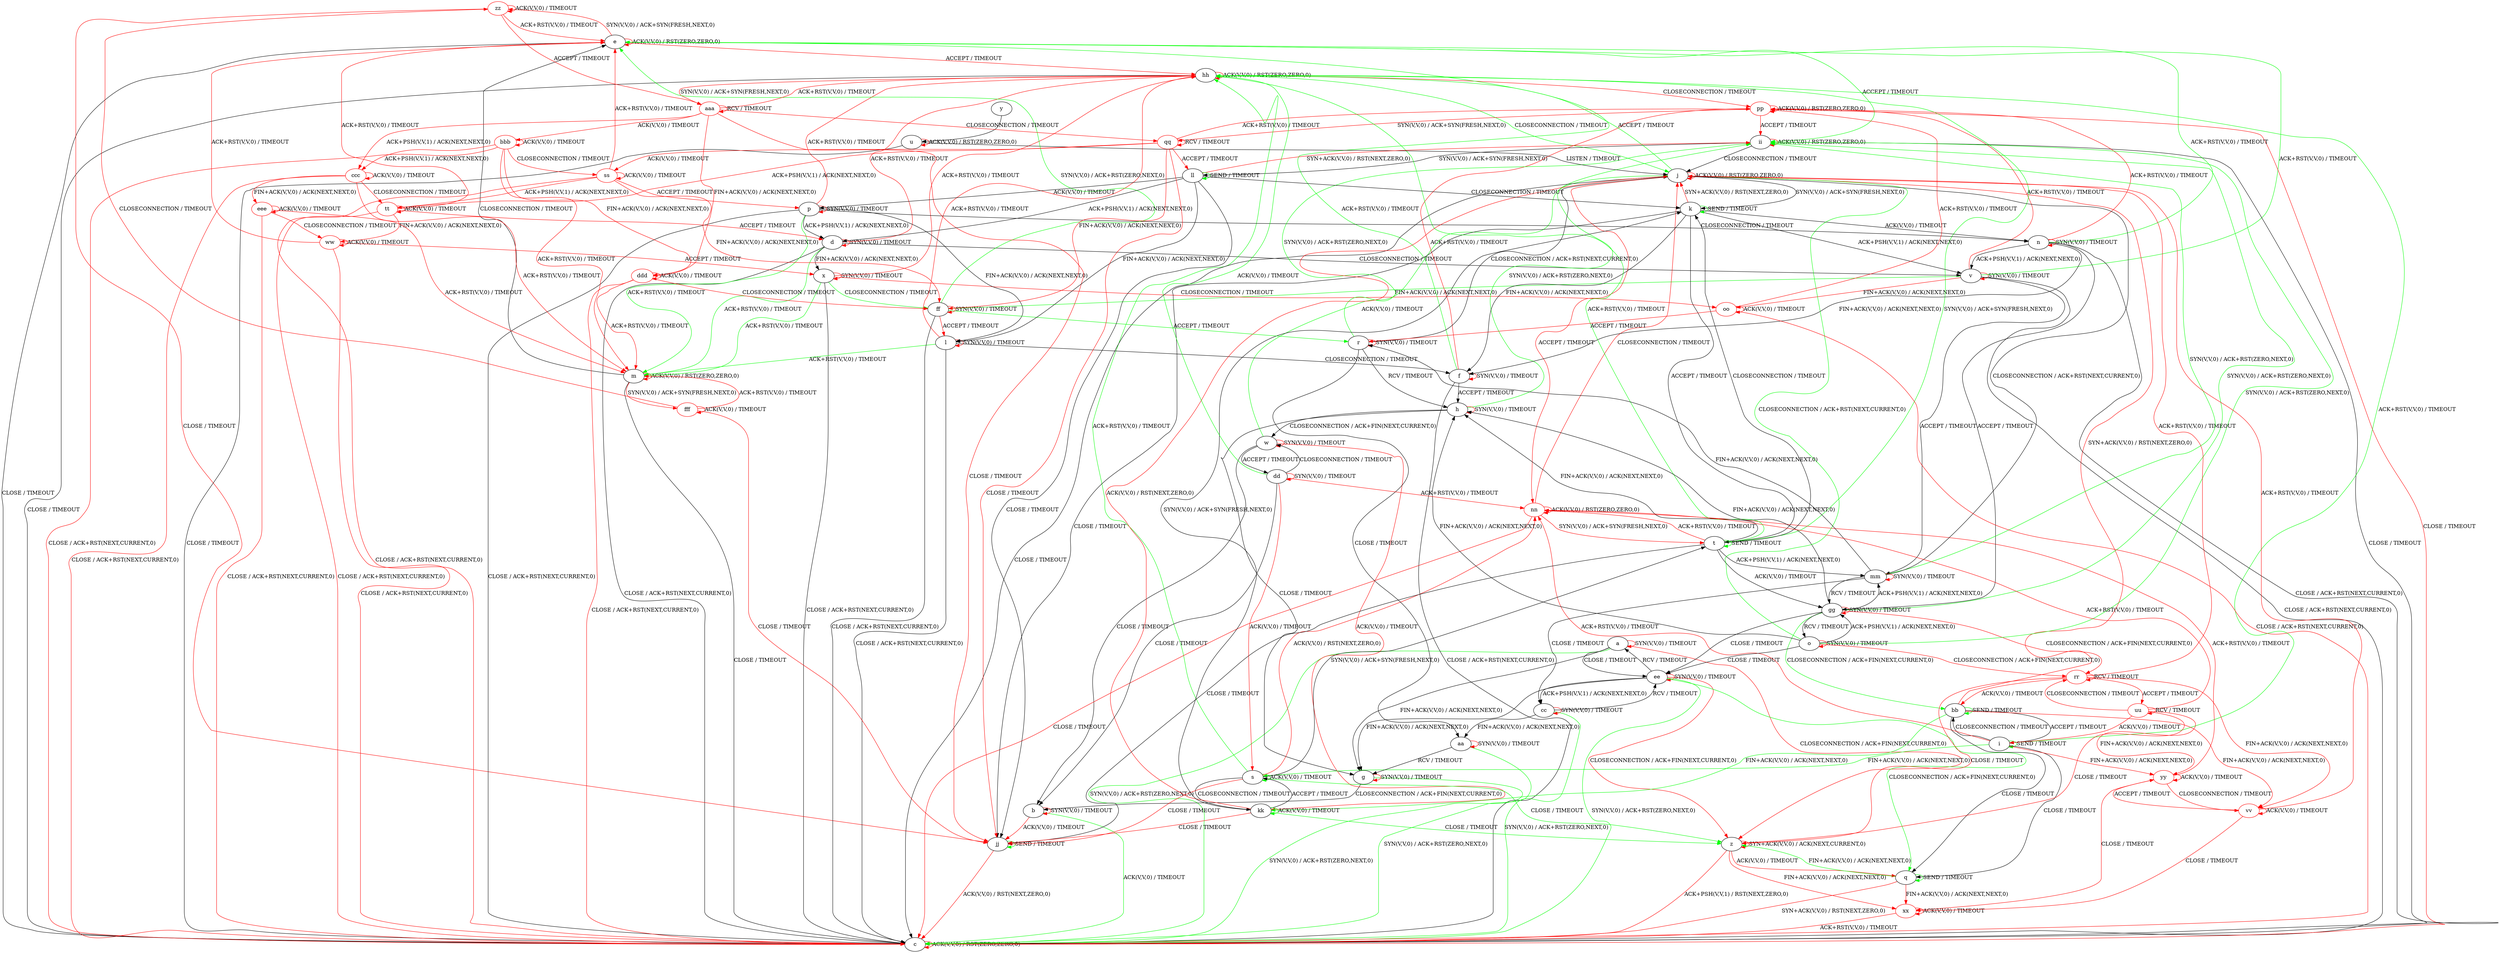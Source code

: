 digraph "" {
	graph ["Incoming time"=9.285771608352661,
		"Outgoing time"=11.085662841796875,
		Output="{'States': 58, 'Transitions': 871, 'Filename': '../results/tcp/TCP_Linux_Server-TCP_Windows8_Server-yices-3.dot'}",
		Reference="{'States': 58, 'Transitions': 685, 'Filename': '../subjects/tcp/TCP_Linux_Server.dot'}",
		Solver=yices,
		Updated="{'States': 39, 'Transitions': 495, 'Filename': '../subjects/tcp/TCP_Windows8_Server.dot'}",
		"f-measure"=0.5237288135593221,
		precision=0.6242424242424243,
		recall=0.4510948905109489
	];
	a -> a [key=0,
	color=red,
	label="SYN(V,V,0) / TIMEOUT"];
a -> c [key=0,
color=green,
label="SYN(V,V,0) / ACK+RST(ZERO,NEXT,0)"];
a -> g [key=0,
label="FIN+ACK(V,V,0) / ACK(NEXT,NEXT,0)"];
a -> z [key=0,
color=red,
label="CLOSECONNECTION / ACK+FIN(NEXT,CURRENT,0)"];
a -> ee [key=0,
label="CLOSE / TIMEOUT"];
b -> b [key=0,
color=red,
label="SYN(V,V,0) / TIMEOUT"];
b -> c [key=0,
color=green,
label="ACK(V,V,0) / TIMEOUT"];
b -> jj [key=0,
color=red,
label="ACK(V,V,0) / TIMEOUT"];
c -> c [key=0,
color=red,
label="ACK(V,V,0) / RST(ZERO,ZERO,0)"];
d -> c [key=0,
label="CLOSE / ACK+RST(NEXT,CURRENT,0)"];
d -> d [key=0,
color=red,
label="SYN(V,V,0) / TIMEOUT"];
d -> m [key=0,
color=green,
label="ACK+RST(V,V,0) / TIMEOUT"];
d -> v [key=0,
label="CLOSECONNECTION / TIMEOUT"];
d -> x [key=0,
label="FIN+ACK(V,V,0) / ACK(NEXT,NEXT,0)"];
d -> hh [key=0,
color=red,
label="ACK+RST(V,V,0) / TIMEOUT"];
e -> c [key=0,
label="CLOSE / TIMEOUT"];
e -> e [key=0,
color=red,
label="ACK(V,V,0) / RST(ZERO,ZERO,0)"];
e -> hh [key=0,
color=red,
label="ACCEPT / TIMEOUT"];
e -> ii [key=0,
color=green,
label="ACCEPT / TIMEOUT"];
zz [color=red];
e -> zz [key=0,
color=red,
label="SYN(V,V,0) / ACK+SYN(FRESH,NEXT,0)"];
f -> c [key=0,
label="CLOSE / ACK+RST(NEXT,CURRENT,0)"];
f -> e [key=0,
color=green,
label="ACK+RST(V,V,0) / TIMEOUT"];
f -> f [key=0,
color=red,
label="SYN(V,V,0) / TIMEOUT"];
f -> h [key=0,
label="ACCEPT / TIMEOUT"];
pp [color=red];
f -> pp [key=0,
color=red,
label="ACK+RST(V,V,0) / TIMEOUT"];
g -> b [key=0,
label="CLOSECONNECTION / ACK+FIN(NEXT,CURRENT,0)"];
g -> c [key=0,
color=green,
label="SYN(V,V,0) / ACK+RST(ZERO,NEXT,0)"];
g -> g [key=0,
color=red,
label="SYN(V,V,0) / TIMEOUT"];
h -> g [key=0,
label="CLOSE / TIMEOUT"];
h -> h [key=0,
color=red,
label="SYN(V,V,0) / TIMEOUT"];
h -> w [key=0,
label="CLOSECONNECTION / ACK+FIN(NEXT,CURRENT,0)"];
h -> ii [key=0,
color=green,
label="SYN(V,V,0) / ACK+RST(ZERO,NEXT,0)"];
i -> i [key=0,
color=green,
label="SEND / TIMEOUT"];
i -> q [key=0,
label="CLOSE / TIMEOUT"];
i -> s [key=0,
color=green,
label="FIN+ACK(V,V,0) / ACK(NEXT,NEXT,0)"];
i -> bb [key=0,
label="CLOSECONNECTION / TIMEOUT"];
i -> hh [key=0,
color=green,
label="ACK+RST(V,V,0) / TIMEOUT"];
nn [color=red];
i -> nn [key=0,
color=red,
label="ACK+RST(V,V,0) / TIMEOUT"];
yy [color=red];
i -> yy [key=0,
color=red,
label="FIN+ACK(V,V,0) / ACK(NEXT,NEXT,0)"];
j -> c [key=0,
label="CLOSE / TIMEOUT"];
j -> j [key=0,
color=red,
label="ACK(V,V,0) / RST(ZERO,ZERO,0)"];
j -> k [key=0,
label="SYN(V,V,0) / ACK+SYN(FRESH,NEXT,0)"];
j -> hh [key=0,
color=green,
label="ACCEPT / TIMEOUT"];
j -> nn [key=0,
color=red,
label="ACCEPT / TIMEOUT"];
k -> f [key=0,
label="FIN+ACK(V,V,0) / ACK(NEXT,NEXT,0)"];
k -> j [key=0,
color=red,
label="SYN+ACK(V,V,0) / RST(NEXT,ZERO,0)"];
k -> k [key=0,
color=green,
label="SEND / TIMEOUT"];
k -> n [key=0,
label="ACK(V,V,0) / TIMEOUT"];
k -> t [key=0,
label="ACCEPT / TIMEOUT"];
k -> v [key=0,
label="ACK+PSH(V,V,1) / ACK(NEXT,NEXT,0)"];
k -> jj [key=0,
label="CLOSE / TIMEOUT"];
l -> c [key=0,
label="CLOSE / ACK+RST(NEXT,CURRENT,0)"];
l -> f [key=0,
label="CLOSECONNECTION / TIMEOUT"];
l -> l [key=0,
color=red,
label="SYN(V,V,0) / TIMEOUT"];
l -> m [key=0,
color=green,
label="ACK+RST(V,V,0) / TIMEOUT"];
l -> hh [key=0,
color=red,
label="ACK+RST(V,V,0) / TIMEOUT"];
m -> c [key=0,
label="CLOSE / TIMEOUT"];
m -> e [key=0,
label="CLOSECONNECTION / TIMEOUT"];
m -> m [key=0,
color=red,
label="ACK(V,V,0) / RST(ZERO,ZERO,0)"];
fff [color=red];
m -> fff [key=0,
color=red,
label="SYN(V,V,0) / ACK+SYN(FRESH,NEXT,0)"];
n -> c [key=0,
label="CLOSE / ACK+RST(NEXT,CURRENT,0)"];
n -> e [key=0,
color=green,
label="ACK+RST(V,V,0) / TIMEOUT"];
n -> f [key=0,
label="FIN+ACK(V,V,0) / ACK(NEXT,NEXT,0)"];
n -> n [key=0,
color=red,
label="SYN(V,V,0) / TIMEOUT"];
n -> v [key=0,
label="ACK+PSH(V,V,1) / ACK(NEXT,NEXT,0)"];
n -> gg [key=0,
label="ACCEPT / TIMEOUT"];
n -> pp [key=0,
color=red,
label="ACK+RST(V,V,0) / TIMEOUT"];
o -> h [key=0,
label="FIN+ACK(V,V,0) / ACK(NEXT,NEXT,0)"];
o -> j [key=0,
color=green,
label="CLOSECONNECTION / ACK+RST(NEXT,CURRENT,0)"];
o -> o [key=0,
color=red,
label="SYN(V,V,0) / TIMEOUT"];
o -> ee [key=0,
label="CLOSE / TIMEOUT"];
o -> gg [key=0,
label="ACK+PSH(V,V,1) / ACK(NEXT,NEXT,0)"];
o -> ii [key=0,
color=green,
label="SYN(V,V,0) / ACK+RST(ZERO,NEXT,0)"];
rr [color=red];
o -> rr [key=0,
color=red,
label="CLOSECONNECTION / ACK+FIN(NEXT,CURRENT,0)"];
p -> c [key=0,
label="CLOSE / ACK+RST(NEXT,CURRENT,0)"];
p -> d [key=0,
label="ACK+PSH(V,V,1) / ACK(NEXT,NEXT,0)"];
p -> l [key=0,
label="FIN+ACK(V,V,0) / ACK(NEXT,NEXT,0)"];
p -> m [key=0,
color=green,
label="ACK+RST(V,V,0) / TIMEOUT"];
p -> n [key=0,
label="CLOSECONNECTION / TIMEOUT"];
p -> p [key=0,
color=red,
label="SYN(V,V,0) / TIMEOUT"];
p -> hh [key=0,
color=red,
label="ACK+RST(V,V,0) / TIMEOUT"];
q -> c [key=0,
color=red,
label="SYN+ACK(V,V,0) / RST(NEXT,ZERO,0)"];
q -> q [key=0,
color=green,
label="SEND / TIMEOUT"];
q -> z [key=0,
color=green,
label="FIN+ACK(V,V,0) / ACK(NEXT,NEXT,0)"];
xx [color=red];
q -> xx [key=0,
color=red,
label="FIN+ACK(V,V,0) / ACK(NEXT,NEXT,0)"];
r -> h [key=0,
label="RCV / TIMEOUT"];
r -> j [key=0,
label="CLOSECONNECTION / ACK+RST(NEXT,CURRENT,0)"];
r -> r [key=0,
color=red,
label="SYN(V,V,0) / TIMEOUT"];
r -> aa [key=0,
label="CLOSE / TIMEOUT"];
r -> ii [key=0,
color=green,
label="SYN(V,V,0) / ACK+RST(ZERO,NEXT,0)"];
s -> s [key=0,
color=green,
label="ACK(V,V,0) / TIMEOUT"];
s -> t [key=0,
label="SYN(V,V,0) / ACK+SYN(FRESH,NEXT,0)"];
s -> z [key=0,
color=green,
label="CLOSE / TIMEOUT"];
s -> hh [key=0,
color=green,
label="ACK+RST(V,V,0) / TIMEOUT"];
s -> jj [key=0,
color=red,
label="CLOSE / TIMEOUT"];
s -> kk [key=0,
label="CLOSECONNECTION / TIMEOUT"];
s -> nn [key=0,
color=red,
label="ACK(V,V,0) / RST(NEXT,ZERO,0)"];
t -> h [key=0,
label="FIN+ACK(V,V,0) / ACK(NEXT,NEXT,0)"];
t -> k [key=0,
label="CLOSECONNECTION / TIMEOUT"];
t -> t [key=0,
color=green,
label="SEND / TIMEOUT"];
t -> gg [key=0,
label="ACK(V,V,0) / TIMEOUT"];
t -> hh [key=0,
color=green,
label="ACK+RST(V,V,0) / TIMEOUT"];
t -> jj [key=0,
label="CLOSE / TIMEOUT"];
t -> mm [key=0,
label="ACK+PSH(V,V,1) / ACK(NEXT,NEXT,0)"];
t -> nn [key=0,
color=red,
label="ACK+RST(V,V,0) / TIMEOUT"];
u -> c [key=0,
label="CLOSE / TIMEOUT"];
u -> j [key=0,
label="LISTEN / TIMEOUT"];
u -> u [key=0,
color=red,
label="ACK(V,V,0) / RST(ZERO,ZERO,0)"];
v -> c [key=0,
label="CLOSE / ACK+RST(NEXT,CURRENT,0)"];
v -> e [key=0,
color=green,
label="ACK+RST(V,V,0) / TIMEOUT"];
v -> v [key=0,
color=red,
label="SYN(V,V,0) / TIMEOUT"];
v -> ff [key=0,
color=green,
label="FIN+ACK(V,V,0) / ACK(NEXT,NEXT,0)"];
v -> mm [key=0,
label="ACCEPT / TIMEOUT"];
oo [color=red];
v -> oo [key=0,
color=red,
label="FIN+ACK(V,V,0) / ACK(NEXT,NEXT,0)"];
v -> pp [key=0,
color=red,
label="ACK+RST(V,V,0) / TIMEOUT"];
w -> b [key=0,
label="CLOSE / TIMEOUT"];
w -> j [key=0,
color=green,
label="ACK(V,V,0) / TIMEOUT"];
w -> w [key=0,
color=red,
label="SYN(V,V,0) / TIMEOUT"];
w -> dd [key=0,
label="ACCEPT / TIMEOUT"];
w -> kk [key=0,
color=red,
label="ACK(V,V,0) / TIMEOUT"];
x -> c [key=0,
label="CLOSE / ACK+RST(NEXT,CURRENT,0)"];
x -> m [key=0,
color=green,
label="ACK+RST(V,V,0) / TIMEOUT"];
x -> x [key=0,
color=red,
label="SYN(V,V,0) / TIMEOUT"];
x -> ff [key=0,
color=green,
label="CLOSECONNECTION / TIMEOUT"];
x -> hh [key=0,
color=red,
label="ACK+RST(V,V,0) / TIMEOUT"];
x -> oo [key=0,
color=red,
label="CLOSECONNECTION / TIMEOUT"];
y -> u [key=0];
z -> c [key=0,
color=red,
label="ACK+PSH(V,V,1) / RST(NEXT,ZERO,0)"];
z -> q [key=0,
color=red,
label="ACK(V,V,0) / TIMEOUT"];
z -> z [key=0,
color=red,
label="SYN+ACK(V,V,0) / ACK(NEXT,CURRENT,0)"];
z -> xx [key=0,
color=red,
label="FIN+ACK(V,V,0) / ACK(NEXT,NEXT,0)"];
aa -> c [key=0,
color=green,
label="SYN(V,V,0) / ACK+RST(ZERO,NEXT,0)"];
aa -> g [key=0,
label="RCV / TIMEOUT"];
aa -> aa [key=0,
color=red,
label="SYN(V,V,0) / TIMEOUT"];
bb -> i [key=0,
label="ACCEPT / TIMEOUT"];
bb -> j [key=0,
color=red,
label="SYN+ACK(V,V,0) / RST(NEXT,ZERO,0)"];
bb -> q [key=0,
label="CLOSE / TIMEOUT"];
bb -> bb [key=0,
color=green,
label="SEND / TIMEOUT"];
bb -> kk [key=0,
color=green,
label="FIN+ACK(V,V,0) / ACK(NEXT,NEXT,0)"];
vv [color=red];
bb -> vv [key=0,
color=red,
label="FIN+ACK(V,V,0) / ACK(NEXT,NEXT,0)"];
cc -> c [key=0,
color=green,
label="SYN(V,V,0) / ACK+RST(ZERO,NEXT,0)"];
cc -> aa [key=0,
label="FIN+ACK(V,V,0) / ACK(NEXT,NEXT,0)"];
cc -> cc [key=0,
color=red,
label="SYN(V,V,0) / TIMEOUT"];
cc -> ee [key=0,
label="RCV / TIMEOUT"];
dd -> b [key=0,
label="CLOSE / TIMEOUT"];
dd -> s [key=0,
color=red,
label="ACK(V,V,0) / TIMEOUT"];
dd -> w [key=0,
label="CLOSECONNECTION / TIMEOUT"];
dd -> dd [key=0,
color=red,
label="SYN(V,V,0) / TIMEOUT"];
dd -> hh [key=0,
color=green,
label="ACK(V,V,0) / TIMEOUT"];
dd -> nn [key=0,
color=red,
label="ACK+RST(V,V,0) / TIMEOUT"];
ee -> a [key=0,
label="RCV / TIMEOUT"];
ee -> c [key=0,
color=green,
label="SYN(V,V,0) / ACK+RST(ZERO,NEXT,0)"];
ee -> g [key=0,
label="FIN+ACK(V,V,0) / ACK(NEXT,NEXT,0)"];
ee -> q [key=0,
color=green,
label="CLOSECONNECTION / ACK+FIN(NEXT,CURRENT,0)"];
ee -> z [key=0,
color=red,
label="CLOSECONNECTION / ACK+FIN(NEXT,CURRENT,0)"];
ee -> cc [key=0,
label="ACK+PSH(V,V,1) / ACK(NEXT,NEXT,0)"];
ee -> ee [key=0,
color=red,
label="SYN(V,V,0) / TIMEOUT"];
ff -> c [key=0,
label="CLOSE / ACK+RST(NEXT,CURRENT,0)"];
ff -> e [key=0,
color=green,
label="SYN(V,V,0) / ACK+RST(ZERO,NEXT,0)"];
ff -> l [key=0,
color=red,
label="ACCEPT / TIMEOUT"];
ff -> r [key=0,
color=green,
label="ACCEPT / TIMEOUT"];
ff -> ff [key=0,
color=red,
label="SYN(V,V,0) / TIMEOUT"];
gg -> h [key=0,
label="FIN+ACK(V,V,0) / ACK(NEXT,NEXT,0)"];
gg -> o [key=0,
label="RCV / TIMEOUT"];
gg -> bb [key=0,
color=green,
label="CLOSECONNECTION / ACK+FIN(NEXT,CURRENT,0)"];
gg -> ee [key=0,
label="CLOSE / TIMEOUT"];
gg -> gg [key=0,
color=red,
label="SYN(V,V,0) / TIMEOUT"];
gg -> ii [key=0,
color=green,
label="SYN(V,V,0) / ACK+RST(ZERO,NEXT,0)"];
gg -> mm [key=0,
label="ACK+PSH(V,V,1) / ACK(NEXT,NEXT,0)"];
gg -> rr [key=0,
color=red,
label="CLOSECONNECTION / ACK+FIN(NEXT,CURRENT,0)"];
hh -> c [key=0,
label="CLOSE / TIMEOUT"];
hh -> j [key=0,
color=green,
label="CLOSECONNECTION / TIMEOUT"];
hh -> t [key=0,
color=green,
label="SYN(V,V,0) / ACK+SYN(FRESH,NEXT,0)"];
hh -> hh [key=0,
color=red,
label="ACK(V,V,0) / RST(ZERO,ZERO,0)"];
hh -> pp [key=0,
color=red,
label="CLOSECONNECTION / TIMEOUT"];
aaa [color=red];
hh -> aaa [key=0,
color=red,
label="SYN(V,V,0) / ACK+SYN(FRESH,NEXT,0)"];
ii -> c [key=0,
label="CLOSE / TIMEOUT"];
ii -> j [key=0,
label="CLOSECONNECTION / TIMEOUT"];
ii -> ii [key=0,
color=red,
label="ACK(V,V,0) / RST(ZERO,ZERO,0)"];
ii -> ll [key=0,
label="SYN(V,V,0) / ACK+SYN(FRESH,NEXT,0)"];
jj -> c [key=0,
color=red,
label="ACK(V,V,0) / RST(NEXT,ZERO,0)"];
jj -> jj [key=0,
color=green,
label="SEND / TIMEOUT"];
kk -> j [key=0,
color=red,
label="ACK(V,V,0) / RST(NEXT,ZERO,0)"];
kk -> k [key=0,
label="SYN(V,V,0) / ACK+SYN(FRESH,NEXT,0)"];
kk -> s [key=0,
label="ACCEPT / TIMEOUT"];
kk -> z [key=0,
color=green,
label="CLOSE / TIMEOUT"];
kk -> jj [key=0,
color=red,
label="CLOSE / TIMEOUT"];
kk -> kk [key=0,
color=green,
label="ACK(V,V,0) / TIMEOUT"];
ll -> d [key=0,
label="ACK+PSH(V,V,1) / ACK(NEXT,NEXT,0)"];
ll -> k [key=0,
label="CLOSECONNECTION / TIMEOUT"];
ll -> l [key=0,
label="FIN+ACK(V,V,0) / ACK(NEXT,NEXT,0)"];
ll -> p [key=0,
label="ACK(V,V,0) / TIMEOUT"];
ll -> ii [key=0,
color=red,
label="SYN+ACK(V,V,0) / RST(NEXT,ZERO,0)"];
ll -> jj [key=0,
label="CLOSE / TIMEOUT"];
ll -> ll [key=0,
color=green,
label="SEND / TIMEOUT"];
mm -> j [key=0,
label="CLOSECONNECTION / ACK+RST(NEXT,CURRENT,0)"];
mm -> r [key=0,
label="FIN+ACK(V,V,0) / ACK(NEXT,NEXT,0)"];
mm -> cc [key=0,
label="CLOSE / TIMEOUT"];
mm -> gg [key=0,
label="RCV / TIMEOUT"];
mm -> ii [key=0,
color=green,
label="SYN(V,V,0) / ACK+RST(ZERO,NEXT,0)"];
mm -> mm [key=0,
color=red,
label="SYN(V,V,0) / TIMEOUT"];
nn -> c [key=0,
color=red,
label="CLOSE / TIMEOUT"];
nn -> j [key=0,
color=red,
label="CLOSECONNECTION / TIMEOUT"];
nn -> t [key=0,
color=red,
label="SYN(V,V,0) / ACK+SYN(FRESH,NEXT,0)"];
nn -> nn [key=0,
color=red,
label="ACK(V,V,0) / RST(ZERO,ZERO,0)"];
oo -> c [key=0,
color=red,
label="CLOSE / ACK+RST(NEXT,CURRENT,0)"];
oo -> r [key=0,
color=red,
label="ACCEPT / TIMEOUT"];
oo -> oo [key=0,
color=red,
label="ACK(V,V,0) / TIMEOUT"];
oo -> pp [key=0,
color=red,
label="ACK+RST(V,V,0) / TIMEOUT"];
pp -> c [key=0,
color=red,
label="CLOSE / TIMEOUT"];
pp -> ii [key=0,
color=red,
label="ACCEPT / TIMEOUT"];
pp -> pp [key=0,
color=red,
label="ACK(V,V,0) / RST(ZERO,ZERO,0)"];
qq [color=red];
pp -> qq [key=0,
color=red,
label="SYN(V,V,0) / ACK+SYN(FRESH,NEXT,0)"];
qq -> ff [key=0,
color=red,
label="FIN+ACK(V,V,0) / ACK(NEXT,NEXT,0)"];
qq -> jj [key=0,
color=red,
label="CLOSE / TIMEOUT"];
qq -> ll [key=0,
color=red,
label="ACCEPT / TIMEOUT"];
qq -> pp [key=0,
color=red,
label="ACK+RST(V,V,0) / TIMEOUT"];
qq -> qq [key=0,
color=red,
label="RCV / TIMEOUT"];
ss [color=red];
qq -> ss [key=0,
color=red,
label="ACK(V,V,0) / TIMEOUT"];
tt [color=red];
qq -> tt [key=0,
color=red,
label="ACK+PSH(V,V,1) / ACK(NEXT,NEXT,0)"];
rr -> j [key=0,
color=red,
label="ACK+RST(V,V,0) / TIMEOUT"];
rr -> z [key=0,
color=red,
label="CLOSE / TIMEOUT"];
rr -> bb [key=0,
color=red,
label="ACK(V,V,0) / TIMEOUT"];
rr -> rr [key=0,
color=red,
label="RCV / TIMEOUT"];
uu [color=red];
rr -> uu [key=0,
color=red,
label="ACCEPT / TIMEOUT"];
rr -> vv [key=0,
color=red,
label="FIN+ACK(V,V,0) / ACK(NEXT,NEXT,0)"];
ss -> c [key=0,
color=red,
label="CLOSE / ACK+RST(NEXT,CURRENT,0)"];
ss -> e [key=0,
color=red,
label="ACK+RST(V,V,0) / TIMEOUT"];
ss -> p [key=0,
color=red,
label="ACCEPT / TIMEOUT"];
ss -> ff [key=0,
color=red,
label="FIN+ACK(V,V,0) / ACK(NEXT,NEXT,0)"];
ss -> ss [key=0,
color=red,
label="ACK(V,V,0) / TIMEOUT"];
ss -> tt [key=0,
color=red,
label="ACK+PSH(V,V,1) / ACK(NEXT,NEXT,0)"];
tt -> c [key=0,
color=red,
label="CLOSE / ACK+RST(NEXT,CURRENT,0)"];
tt -> d [key=0,
color=red,
label="ACCEPT / TIMEOUT"];
tt -> e [key=0,
color=red,
label="ACK+RST(V,V,0) / TIMEOUT"];
tt -> tt [key=0,
color=red,
label="ACK(V,V,0) / TIMEOUT"];
ww [color=red];
tt -> ww [key=0,
color=red,
label="FIN+ACK(V,V,0) / ACK(NEXT,NEXT,0)"];
uu -> i [key=0,
color=red,
label="ACK(V,V,0) / TIMEOUT"];
uu -> z [key=0,
color=red,
label="CLOSE / TIMEOUT"];
uu -> nn [key=0,
color=red,
label="ACK+RST(V,V,0) / TIMEOUT"];
uu -> rr [key=0,
color=red,
label="CLOSECONNECTION / TIMEOUT"];
uu -> uu [key=0,
color=red,
label="RCV / TIMEOUT"];
uu -> yy [key=0,
color=red,
label="FIN+ACK(V,V,0) / ACK(NEXT,NEXT,0)"];
vv -> j [key=0,
color=red,
label="ACK+RST(V,V,0) / TIMEOUT"];
vv -> vv [key=0,
color=red,
label="ACK(V,V,0) / TIMEOUT"];
vv -> xx [key=0,
color=red,
label="CLOSE / TIMEOUT"];
vv -> yy [key=0,
color=red,
label="ACCEPT / TIMEOUT"];
ww -> c [key=0,
color=red,
label="CLOSE / ACK+RST(NEXT,CURRENT,0)"];
ww -> e [key=0,
color=red,
label="ACK+RST(V,V,0) / TIMEOUT"];
ww -> x [key=0,
color=red,
label="ACCEPT / TIMEOUT"];
ww -> ww [key=0,
color=red,
label="ACK(V,V,0) / TIMEOUT"];
xx -> c [key=0,
color=red,
label="ACK+RST(V,V,0) / TIMEOUT"];
xx -> xx [key=0,
color=red,
label="ACK(V,V,0) / TIMEOUT"];
yy -> nn [key=0,
color=red,
label="ACK+RST(V,V,0) / TIMEOUT"];
yy -> vv [key=0,
color=red,
label="CLOSECONNECTION / TIMEOUT"];
yy -> xx [key=0,
color=red,
label="CLOSE / TIMEOUT"];
yy -> yy [key=0,
color=red,
label="ACK(V,V,0) / TIMEOUT"];
zz -> e [key=0,
color=red,
label="ACK+RST(V,V,0) / TIMEOUT"];
zz -> jj [key=0,
color=red,
label="CLOSE / TIMEOUT"];
zz -> zz [key=0,
color=red,
label="ACK(V,V,0) / TIMEOUT"];
zz -> aaa [key=0,
color=red,
label="ACCEPT / TIMEOUT"];
aaa -> hh [key=0,
color=red,
label="ACK+RST(V,V,0) / TIMEOUT"];
aaa -> jj [key=0,
color=red,
label="CLOSE / TIMEOUT"];
aaa -> qq [key=0,
color=red,
label="CLOSECONNECTION / TIMEOUT"];
aaa -> aaa [key=0,
color=red,
label="RCV / TIMEOUT"];
bbb [color=red];
aaa -> bbb [key=0,
color=red,
label="ACK(V,V,0) / TIMEOUT"];
ccc [color=red];
aaa -> ccc [key=0,
color=red,
label="ACK+PSH(V,V,1) / ACK(NEXT,NEXT,0)"];
ddd [color=red];
aaa -> ddd [key=0,
color=red,
label="FIN+ACK(V,V,0) / ACK(NEXT,NEXT,0)"];
bbb -> c [key=0,
color=red,
label="CLOSE / ACK+RST(NEXT,CURRENT,0)"];
bbb -> m [key=0,
color=red,
label="ACK+RST(V,V,0) / TIMEOUT"];
bbb -> ss [key=0,
color=red,
label="CLOSECONNECTION / TIMEOUT"];
bbb -> bbb [key=0,
color=red,
label="ACK(V,V,0) / TIMEOUT"];
bbb -> ccc [key=0,
color=red,
label="ACK+PSH(V,V,1) / ACK(NEXT,NEXT,0)"];
bbb -> ddd [key=0,
color=red,
label="FIN+ACK(V,V,0) / ACK(NEXT,NEXT,0)"];
ccc -> c [key=0,
color=red,
label="CLOSE / ACK+RST(NEXT,CURRENT,0)"];
ccc -> m [key=0,
color=red,
label="ACK+RST(V,V,0) / TIMEOUT"];
ccc -> tt [key=0,
color=red,
label="CLOSECONNECTION / TIMEOUT"];
ccc -> ccc [key=0,
color=red,
label="ACK(V,V,0) / TIMEOUT"];
eee [color=red];
ccc -> eee [key=0,
color=red,
label="FIN+ACK(V,V,0) / ACK(NEXT,NEXT,0)"];
ddd -> c [key=0,
color=red,
label="CLOSE / ACK+RST(NEXT,CURRENT,0)"];
ddd -> m [key=0,
color=red,
label="ACK+RST(V,V,0) / TIMEOUT"];
ddd -> ff [key=0,
color=red,
label="CLOSECONNECTION / TIMEOUT"];
ddd -> ddd [key=0,
color=red,
label="ACK(V,V,0) / TIMEOUT"];
eee -> c [key=0,
color=red,
label="CLOSE / ACK+RST(NEXT,CURRENT,0)"];
eee -> m [key=0,
color=red,
label="ACK+RST(V,V,0) / TIMEOUT"];
eee -> ww [key=0,
color=red,
label="CLOSECONNECTION / TIMEOUT"];
eee -> eee [key=0,
color=red,
label="ACK(V,V,0) / TIMEOUT"];
fff -> m [key=0,
color=red,
label="ACK+RST(V,V,0) / TIMEOUT"];
fff -> jj [key=0,
color=red,
label="CLOSE / TIMEOUT"];
fff -> zz [key=0,
color=red,
label="CLOSECONNECTION / TIMEOUT"];
fff -> fff [key=0,
color=red,
label="ACK(V,V,0) / TIMEOUT"];
}
